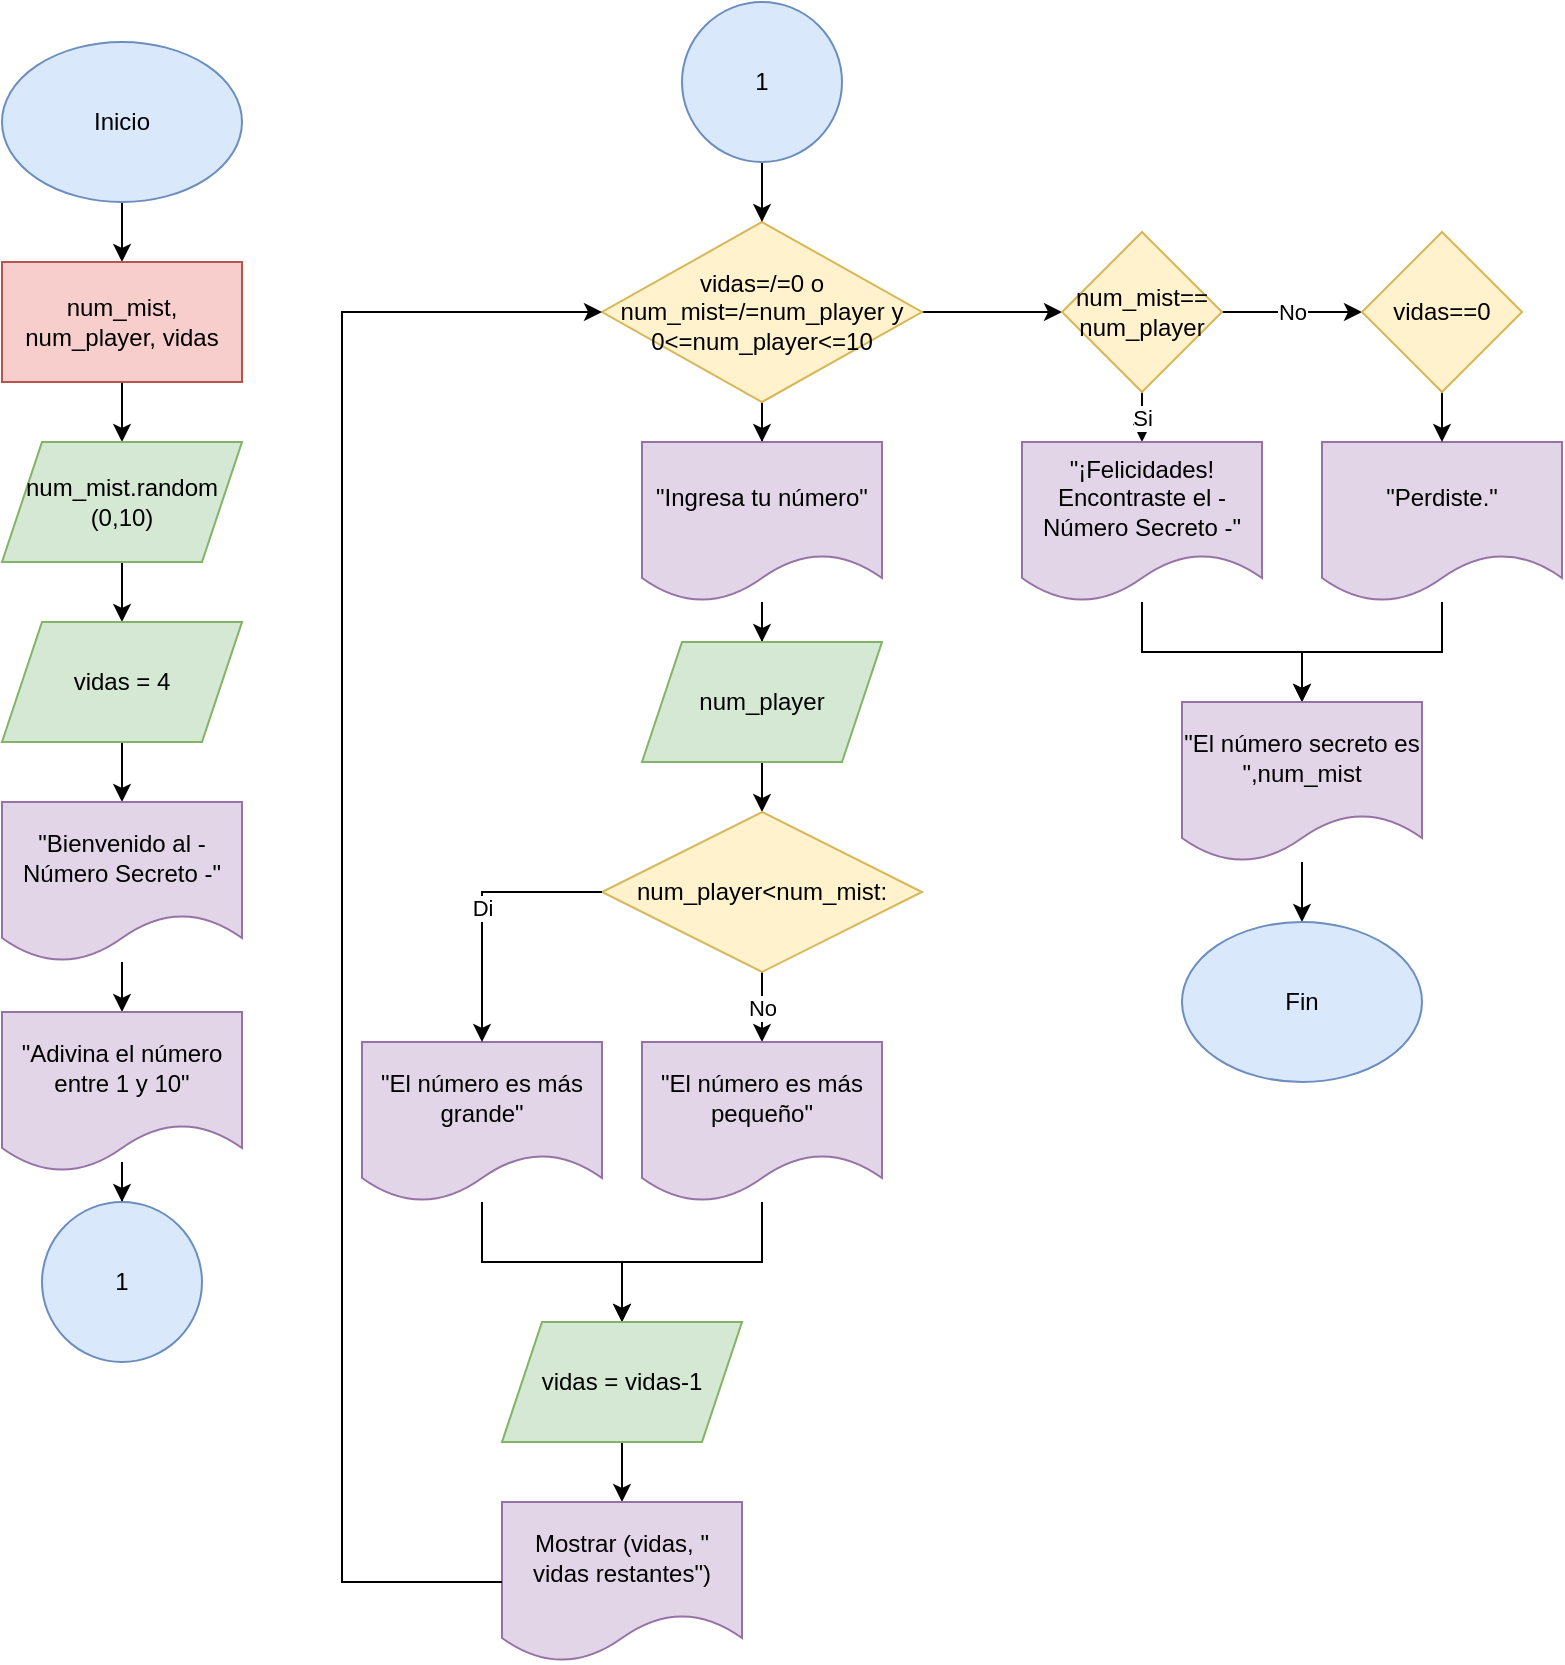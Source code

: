 <mxfile version="20.2.7" type="github"><diagram id="A-veEHRM2BNjV3C6IaXB" name="Página-1"><mxGraphModel dx="1422" dy="794" grid="1" gridSize="10" guides="1" tooltips="1" connect="1" arrows="1" fold="1" page="1" pageScale="1" pageWidth="827" pageHeight="1169" math="0" shadow="0"><root><mxCell id="0"/><mxCell id="1" parent="0"/><mxCell id="4XPwBnDbkarfqxUBHr4E-8" value="" style="edgeStyle=orthogonalEdgeStyle;rounded=0;orthogonalLoop=1;jettySize=auto;html=1;" edge="1" parent="1" source="4XPwBnDbkarfqxUBHr4E-1" target="4XPwBnDbkarfqxUBHr4E-2"><mxGeometry relative="1" as="geometry"/></mxCell><mxCell id="4XPwBnDbkarfqxUBHr4E-1" value="Inicio" style="ellipse;whiteSpace=wrap;html=1;fillColor=#dae8fc;strokeColor=#6c8ebf;" vertex="1" parent="1"><mxGeometry x="70" y="20" width="120" height="80" as="geometry"/></mxCell><mxCell id="4XPwBnDbkarfqxUBHr4E-9" value="" style="edgeStyle=orthogonalEdgeStyle;rounded=0;orthogonalLoop=1;jettySize=auto;html=1;" edge="1" parent="1" source="4XPwBnDbkarfqxUBHr4E-2" target="4XPwBnDbkarfqxUBHr4E-3"><mxGeometry relative="1" as="geometry"/></mxCell><mxCell id="4XPwBnDbkarfqxUBHr4E-2" value="num_mist, num_player, vidas" style="rounded=0;whiteSpace=wrap;html=1;fillColor=#f8cecc;strokeColor=#b85450;" vertex="1" parent="1"><mxGeometry x="70" y="130" width="120" height="60" as="geometry"/></mxCell><mxCell id="4XPwBnDbkarfqxUBHr4E-10" value="" style="edgeStyle=orthogonalEdgeStyle;rounded=0;orthogonalLoop=1;jettySize=auto;html=1;" edge="1" parent="1" source="4XPwBnDbkarfqxUBHr4E-3" target="4XPwBnDbkarfqxUBHr4E-4"><mxGeometry relative="1" as="geometry"/></mxCell><mxCell id="4XPwBnDbkarfqxUBHr4E-3" value="num_mist.random (0,10)" style="shape=parallelogram;perimeter=parallelogramPerimeter;whiteSpace=wrap;html=1;fixedSize=1;fillColor=#d5e8d4;strokeColor=#82b366;" vertex="1" parent="1"><mxGeometry x="70" y="220" width="120" height="60" as="geometry"/></mxCell><mxCell id="4XPwBnDbkarfqxUBHr4E-11" value="" style="edgeStyle=orthogonalEdgeStyle;rounded=0;orthogonalLoop=1;jettySize=auto;html=1;" edge="1" parent="1" source="4XPwBnDbkarfqxUBHr4E-4" target="4XPwBnDbkarfqxUBHr4E-5"><mxGeometry relative="1" as="geometry"/></mxCell><mxCell id="4XPwBnDbkarfqxUBHr4E-4" value="vidas = 4" style="shape=parallelogram;perimeter=parallelogramPerimeter;whiteSpace=wrap;html=1;fixedSize=1;fillColor=#d5e8d4;strokeColor=#82b366;" vertex="1" parent="1"><mxGeometry x="70" y="310" width="120" height="60" as="geometry"/></mxCell><mxCell id="4XPwBnDbkarfqxUBHr4E-12" value="" style="edgeStyle=orthogonalEdgeStyle;rounded=0;orthogonalLoop=1;jettySize=auto;html=1;" edge="1" parent="1" source="4XPwBnDbkarfqxUBHr4E-5" target="4XPwBnDbkarfqxUBHr4E-7"><mxGeometry relative="1" as="geometry"/></mxCell><mxCell id="4XPwBnDbkarfqxUBHr4E-5" value="&quot;Bienvenido al - Número Secreto -&quot;" style="shape=document;whiteSpace=wrap;html=1;boundedLbl=1;fillColor=#e1d5e7;strokeColor=#9673a6;" vertex="1" parent="1"><mxGeometry x="70" y="400" width="120" height="80" as="geometry"/></mxCell><mxCell id="4XPwBnDbkarfqxUBHr4E-38" value="" style="edgeStyle=orthogonalEdgeStyle;rounded=0;orthogonalLoop=1;jettySize=auto;html=1;" edge="1" parent="1" source="4XPwBnDbkarfqxUBHr4E-7" target="4XPwBnDbkarfqxUBHr4E-15"><mxGeometry relative="1" as="geometry"/></mxCell><mxCell id="4XPwBnDbkarfqxUBHr4E-7" value="&quot;Adivina el número entre 1 y 10&quot;" style="shape=document;whiteSpace=wrap;html=1;boundedLbl=1;fillColor=#e1d5e7;strokeColor=#9673a6;" vertex="1" parent="1"><mxGeometry x="70" y="505" width="120" height="80" as="geometry"/></mxCell><mxCell id="4XPwBnDbkarfqxUBHr4E-25" value="" style="edgeStyle=orthogonalEdgeStyle;rounded=0;orthogonalLoop=1;jettySize=auto;html=1;" edge="1" parent="1" source="4XPwBnDbkarfqxUBHr4E-14" target="4XPwBnDbkarfqxUBHr4E-17"><mxGeometry relative="1" as="geometry"/></mxCell><mxCell id="4XPwBnDbkarfqxUBHr4E-42" value="" style="edgeStyle=orthogonalEdgeStyle;rounded=0;orthogonalLoop=1;jettySize=auto;html=1;" edge="1" parent="1" source="4XPwBnDbkarfqxUBHr4E-14" target="4XPwBnDbkarfqxUBHr4E-39"><mxGeometry relative="1" as="geometry"/></mxCell><mxCell id="4XPwBnDbkarfqxUBHr4E-14" value="vidas=/=0 o num_mist=/=num_player y 0&lt;=num_player&lt;=10" style="rhombus;whiteSpace=wrap;html=1;fillColor=#fff2cc;strokeColor=#d6b656;" vertex="1" parent="1"><mxGeometry x="370" y="110" width="160" height="90" as="geometry"/></mxCell><mxCell id="4XPwBnDbkarfqxUBHr4E-15" value="1" style="ellipse;whiteSpace=wrap;html=1;aspect=fixed;fillColor=#dae8fc;strokeColor=#6c8ebf;" vertex="1" parent="1"><mxGeometry x="90" y="600" width="80" height="80" as="geometry"/></mxCell><mxCell id="4XPwBnDbkarfqxUBHr4E-24" value="" style="edgeStyle=orthogonalEdgeStyle;rounded=0;orthogonalLoop=1;jettySize=auto;html=1;" edge="1" parent="1" source="4XPwBnDbkarfqxUBHr4E-16" target="4XPwBnDbkarfqxUBHr4E-14"><mxGeometry relative="1" as="geometry"/></mxCell><mxCell id="4XPwBnDbkarfqxUBHr4E-16" value="1" style="ellipse;whiteSpace=wrap;html=1;aspect=fixed;fillColor=#dae8fc;strokeColor=#6c8ebf;" vertex="1" parent="1"><mxGeometry x="410" width="80" height="80" as="geometry"/></mxCell><mxCell id="4XPwBnDbkarfqxUBHr4E-26" value="" style="edgeStyle=orthogonalEdgeStyle;rounded=0;orthogonalLoop=1;jettySize=auto;html=1;" edge="1" parent="1" source="4XPwBnDbkarfqxUBHr4E-17" target="4XPwBnDbkarfqxUBHr4E-18"><mxGeometry relative="1" as="geometry"/></mxCell><mxCell id="4XPwBnDbkarfqxUBHr4E-17" value="&quot;Ingresa tu número&quot;" style="shape=document;whiteSpace=wrap;html=1;boundedLbl=1;fillColor=#e1d5e7;strokeColor=#9673a6;" vertex="1" parent="1"><mxGeometry x="390" y="220" width="120" height="80" as="geometry"/></mxCell><mxCell id="4XPwBnDbkarfqxUBHr4E-27" value="" style="edgeStyle=orthogonalEdgeStyle;rounded=0;orthogonalLoop=1;jettySize=auto;html=1;" edge="1" parent="1" source="4XPwBnDbkarfqxUBHr4E-18" target="4XPwBnDbkarfqxUBHr4E-19"><mxGeometry relative="1" as="geometry"/></mxCell><mxCell id="4XPwBnDbkarfqxUBHr4E-18" value="num_player" style="shape=parallelogram;perimeter=parallelogramPerimeter;whiteSpace=wrap;html=1;fixedSize=1;fillColor=#d5e8d4;strokeColor=#82b366;" vertex="1" parent="1"><mxGeometry x="390" y="320" width="120" height="60" as="geometry"/></mxCell><mxCell id="4XPwBnDbkarfqxUBHr4E-28" value="No" style="edgeStyle=orthogonalEdgeStyle;rounded=0;orthogonalLoop=1;jettySize=auto;html=1;" edge="1" parent="1" source="4XPwBnDbkarfqxUBHr4E-19" target="4XPwBnDbkarfqxUBHr4E-20"><mxGeometry relative="1" as="geometry"/></mxCell><mxCell id="4XPwBnDbkarfqxUBHr4E-19" value="num_player&amp;lt;num_mist:" style="rhombus;whiteSpace=wrap;html=1;fillColor=#fff2cc;strokeColor=#d6b656;" vertex="1" parent="1"><mxGeometry x="370" y="405" width="160" height="80" as="geometry"/></mxCell><mxCell id="4XPwBnDbkarfqxUBHr4E-30" value="" style="edgeStyle=orthogonalEdgeStyle;rounded=0;orthogonalLoop=1;jettySize=auto;html=1;" edge="1" parent="1" source="4XPwBnDbkarfqxUBHr4E-20" target="4XPwBnDbkarfqxUBHr4E-22"><mxGeometry relative="1" as="geometry"/></mxCell><mxCell id="4XPwBnDbkarfqxUBHr4E-20" value="&quot;El número es más pequeño&quot;" style="shape=document;whiteSpace=wrap;html=1;boundedLbl=1;fillColor=#e1d5e7;strokeColor=#9673a6;" vertex="1" parent="1"><mxGeometry x="390" y="520" width="120" height="80" as="geometry"/></mxCell><mxCell id="4XPwBnDbkarfqxUBHr4E-31" value="" style="edgeStyle=orthogonalEdgeStyle;rounded=0;orthogonalLoop=1;jettySize=auto;html=1;" edge="1" parent="1" source="4XPwBnDbkarfqxUBHr4E-21" target="4XPwBnDbkarfqxUBHr4E-22"><mxGeometry relative="1" as="geometry"/></mxCell><mxCell id="4XPwBnDbkarfqxUBHr4E-21" value="&quot;El número es más grande&quot;" style="shape=document;whiteSpace=wrap;html=1;boundedLbl=1;fillColor=#e1d5e7;strokeColor=#9673a6;" vertex="1" parent="1"><mxGeometry x="250" y="520" width="120" height="80" as="geometry"/></mxCell><mxCell id="4XPwBnDbkarfqxUBHr4E-32" value="" style="edgeStyle=orthogonalEdgeStyle;rounded=0;orthogonalLoop=1;jettySize=auto;html=1;" edge="1" parent="1" source="4XPwBnDbkarfqxUBHr4E-22" target="4XPwBnDbkarfqxUBHr4E-23"><mxGeometry relative="1" as="geometry"/></mxCell><mxCell id="4XPwBnDbkarfqxUBHr4E-22" value="vidas = vidas-1" style="shape=parallelogram;perimeter=parallelogramPerimeter;whiteSpace=wrap;html=1;fixedSize=1;fillColor=#d5e8d4;strokeColor=#82b366;" vertex="1" parent="1"><mxGeometry x="320" y="660" width="120" height="60" as="geometry"/></mxCell><mxCell id="4XPwBnDbkarfqxUBHr4E-23" value="Mostrar (vidas, &quot; vidas restantes&quot;)" style="shape=document;whiteSpace=wrap;html=1;boundedLbl=1;fillColor=#e1d5e7;strokeColor=#9673a6;" vertex="1" parent="1"><mxGeometry x="320" y="750" width="120" height="80" as="geometry"/></mxCell><mxCell id="4XPwBnDbkarfqxUBHr4E-35" value="" style="endArrow=classic;html=1;rounded=0;entryX=0;entryY=0.5;entryDx=0;entryDy=0;exitX=0;exitY=0.5;exitDx=0;exitDy=0;" edge="1" parent="1" source="4XPwBnDbkarfqxUBHr4E-23" target="4XPwBnDbkarfqxUBHr4E-14"><mxGeometry width="50" height="50" relative="1" as="geometry"><mxPoint x="240" y="800" as="sourcePoint"/><mxPoint x="290" y="750" as="targetPoint"/><Array as="points"><mxPoint x="240" y="790"/><mxPoint x="240" y="155"/></Array></mxGeometry></mxCell><mxCell id="4XPwBnDbkarfqxUBHr4E-41" value="Si" style="edgeStyle=orthogonalEdgeStyle;rounded=0;orthogonalLoop=1;jettySize=auto;html=1;" edge="1" parent="1" source="4XPwBnDbkarfqxUBHr4E-39" target="4XPwBnDbkarfqxUBHr4E-40"><mxGeometry relative="1" as="geometry"/></mxCell><mxCell id="4XPwBnDbkarfqxUBHr4E-46" value="No" style="edgeStyle=orthogonalEdgeStyle;rounded=0;orthogonalLoop=1;jettySize=auto;html=1;" edge="1" parent="1" source="4XPwBnDbkarfqxUBHr4E-39" target="4XPwBnDbkarfqxUBHr4E-45"><mxGeometry relative="1" as="geometry"/></mxCell><mxCell id="4XPwBnDbkarfqxUBHr4E-39" value="num_mist==&lt;br&gt;num_player" style="rhombus;whiteSpace=wrap;html=1;fillColor=#fff2cc;strokeColor=#d6b656;" vertex="1" parent="1"><mxGeometry x="600" y="115" width="80" height="80" as="geometry"/></mxCell><mxCell id="4XPwBnDbkarfqxUBHr4E-49" value="" style="edgeStyle=orthogonalEdgeStyle;rounded=0;orthogonalLoop=1;jettySize=auto;html=1;" edge="1" parent="1" source="4XPwBnDbkarfqxUBHr4E-40" target="4XPwBnDbkarfqxUBHr4E-48"><mxGeometry relative="1" as="geometry"/></mxCell><mxCell id="4XPwBnDbkarfqxUBHr4E-40" value="&quot;¡Felicidades! Encontraste el - Número Secreto -&quot;" style="shape=document;whiteSpace=wrap;html=1;boundedLbl=1;fillColor=#e1d5e7;strokeColor=#9673a6;" vertex="1" parent="1"><mxGeometry x="580" y="220" width="120" height="80" as="geometry"/></mxCell><mxCell id="4XPwBnDbkarfqxUBHr4E-50" value="" style="edgeStyle=orthogonalEdgeStyle;rounded=0;orthogonalLoop=1;jettySize=auto;html=1;" edge="1" parent="1" source="4XPwBnDbkarfqxUBHr4E-43" target="4XPwBnDbkarfqxUBHr4E-48"><mxGeometry relative="1" as="geometry"/></mxCell><mxCell id="4XPwBnDbkarfqxUBHr4E-43" value="&quot;Perdiste.&quot;" style="shape=document;whiteSpace=wrap;html=1;boundedLbl=1;fillColor=#e1d5e7;strokeColor=#9673a6;" vertex="1" parent="1"><mxGeometry x="730" y="220" width="120" height="80" as="geometry"/></mxCell><mxCell id="4XPwBnDbkarfqxUBHr4E-47" value="" style="edgeStyle=orthogonalEdgeStyle;rounded=0;orthogonalLoop=1;jettySize=auto;html=1;" edge="1" parent="1" source="4XPwBnDbkarfqxUBHr4E-45" target="4XPwBnDbkarfqxUBHr4E-43"><mxGeometry relative="1" as="geometry"/></mxCell><mxCell id="4XPwBnDbkarfqxUBHr4E-45" value="vidas==0" style="rhombus;whiteSpace=wrap;html=1;fillColor=#fff2cc;strokeColor=#d6b656;" vertex="1" parent="1"><mxGeometry x="750" y="115" width="80" height="80" as="geometry"/></mxCell><mxCell id="4XPwBnDbkarfqxUBHr4E-52" value="" style="edgeStyle=orthogonalEdgeStyle;rounded=0;orthogonalLoop=1;jettySize=auto;html=1;" edge="1" parent="1" source="4XPwBnDbkarfqxUBHr4E-48" target="4XPwBnDbkarfqxUBHr4E-51"><mxGeometry relative="1" as="geometry"/></mxCell><mxCell id="4XPwBnDbkarfqxUBHr4E-48" value="&quot;El número secreto es &quot;,num_mist" style="shape=document;whiteSpace=wrap;html=1;boundedLbl=1;fillColor=#e1d5e7;strokeColor=#9673a6;" vertex="1" parent="1"><mxGeometry x="660" y="350" width="120" height="80" as="geometry"/></mxCell><mxCell id="4XPwBnDbkarfqxUBHr4E-51" value="Fin" style="ellipse;whiteSpace=wrap;html=1;fillColor=#dae8fc;strokeColor=#6c8ebf;" vertex="1" parent="1"><mxGeometry x="660" y="460" width="120" height="80" as="geometry"/></mxCell><mxCell id="4XPwBnDbkarfqxUBHr4E-54" value="Di" style="endArrow=classic;html=1;rounded=0;entryX=0.5;entryY=0;entryDx=0;entryDy=0;exitX=0;exitY=0.5;exitDx=0;exitDy=0;" edge="1" parent="1" source="4XPwBnDbkarfqxUBHr4E-19" target="4XPwBnDbkarfqxUBHr4E-21"><mxGeometry width="50" height="50" relative="1" as="geometry"><mxPoint x="330" y="430" as="sourcePoint"/><mxPoint x="380" y="380" as="targetPoint"/><Array as="points"><mxPoint x="310" y="445"/></Array></mxGeometry></mxCell></root></mxGraphModel></diagram></mxfile>